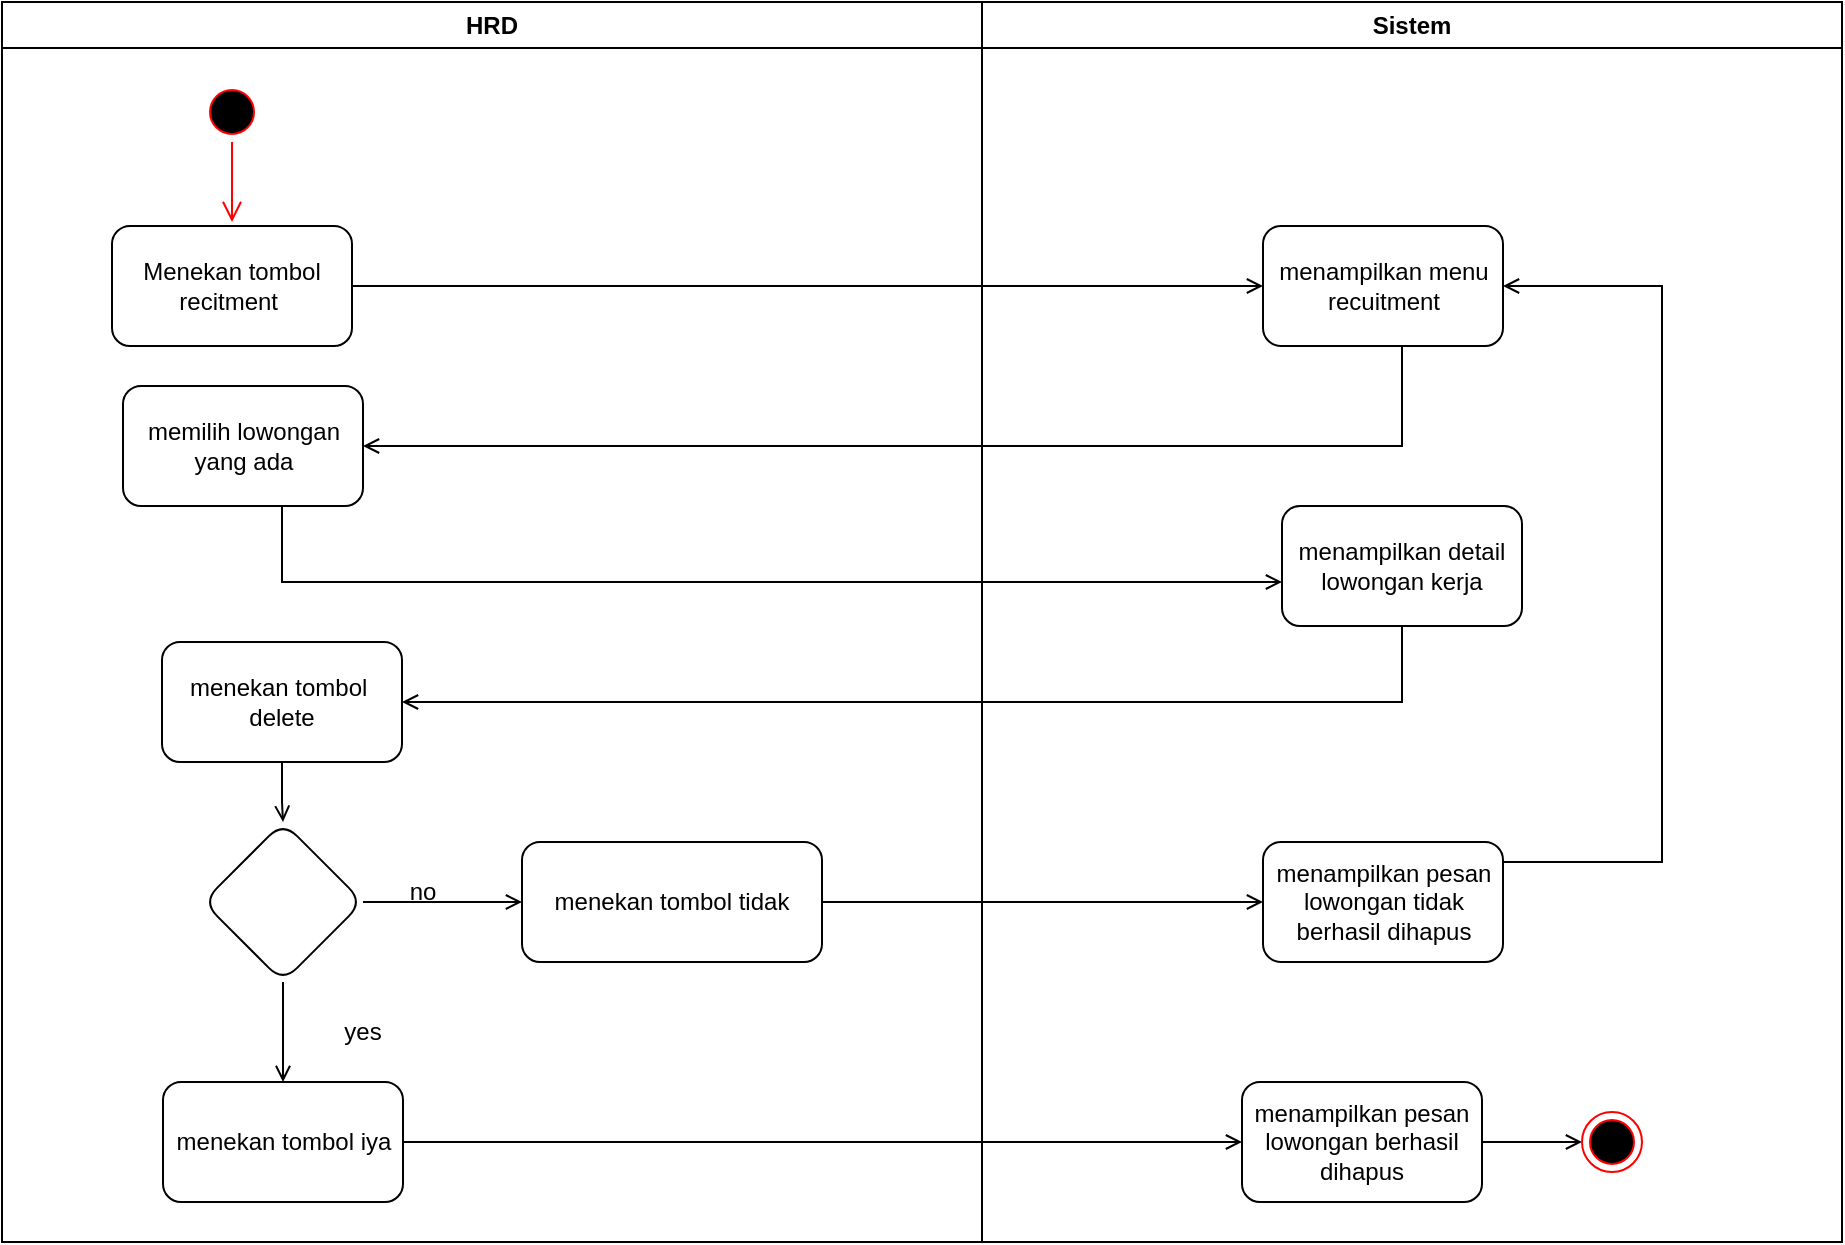<mxfile version="20.6.0" type="github">
  <diagram name="Page-1" id="e7e014a7-5840-1c2e-5031-d8a46d1fe8dd">
    <mxGraphModel dx="1938" dy="1566" grid="1" gridSize="10" guides="1" tooltips="1" connect="1" arrows="1" fold="1" page="1" pageScale="1" pageWidth="1169" pageHeight="826" background="none" math="0" shadow="0">
      <root>
        <mxCell id="0" />
        <mxCell id="1" parent="0" />
        <mxCell id="SPDB-RYZYYu29DdNVvm_-6" value="HRD" style="swimlane;whiteSpace=wrap;startSize=23;" parent="1" vertex="1">
          <mxGeometry x="-1120" y="120" width="490" height="620" as="geometry" />
        </mxCell>
        <mxCell id="SPDB-RYZYYu29DdNVvm_-7" value="" style="ellipse;shape=startState;fillColor=#000000;strokeColor=#ff0000;" parent="SPDB-RYZYYu29DdNVvm_-6" vertex="1">
          <mxGeometry x="100" y="40" width="30" height="30" as="geometry" />
        </mxCell>
        <mxCell id="SPDB-RYZYYu29DdNVvm_-8" value="" style="edgeStyle=elbowEdgeStyle;elbow=horizontal;verticalAlign=bottom;endArrow=open;endSize=8;strokeColor=#FF0000;endFill=1;rounded=0" parent="SPDB-RYZYYu29DdNVvm_-6" source="SPDB-RYZYYu29DdNVvm_-7" edge="1">
          <mxGeometry x="100" y="40" as="geometry">
            <mxPoint x="115.167" y="110" as="targetPoint" />
          </mxGeometry>
        </mxCell>
        <mxCell id="SPDB-RYZYYu29DdNVvm_-9" value="Menekan tombol recitment&amp;nbsp;" style="rounded=1;whiteSpace=wrap;html=1;" parent="SPDB-RYZYYu29DdNVvm_-6" vertex="1">
          <mxGeometry x="55" y="112" width="120" height="60" as="geometry" />
        </mxCell>
        <mxCell id="SPDB-RYZYYu29DdNVvm_-10" value="memilih lowongan yang ada" style="whiteSpace=wrap;html=1;fillColor=rgb(255, 255, 255);strokeColor=rgb(0, 0, 0);fontColor=rgb(0, 0, 0);rounded=1;" parent="SPDB-RYZYYu29DdNVvm_-6" vertex="1">
          <mxGeometry x="60.5" y="192" width="120" height="60" as="geometry" />
        </mxCell>
        <mxCell id="SPDB-RYZYYu29DdNVvm_-11" value="" style="edgeStyle=orthogonalEdgeStyle;rounded=0;orthogonalLoop=1;jettySize=auto;html=1;entryX=0.5;entryY=0;entryDx=0;entryDy=0;endArrow=open;endFill=0;" parent="SPDB-RYZYYu29DdNVvm_-6" source="SPDB-RYZYYu29DdNVvm_-12" target="SPDB-RYZYYu29DdNVvm_-15" edge="1">
          <mxGeometry relative="1" as="geometry">
            <mxPoint x="140" y="400" as="targetPoint" />
          </mxGeometry>
        </mxCell>
        <mxCell id="SPDB-RYZYYu29DdNVvm_-12" value="menekan tombol&amp;nbsp; delete" style="whiteSpace=wrap;html=1;fillColor=rgb(255, 255, 255);strokeColor=rgb(0, 0, 0);fontColor=rgb(0, 0, 0);rounded=1;" parent="SPDB-RYZYYu29DdNVvm_-6" vertex="1">
          <mxGeometry x="80" y="320" width="120" height="60" as="geometry" />
        </mxCell>
        <mxCell id="SPDB-RYZYYu29DdNVvm_-13" value="" style="edgeStyle=orthogonalEdgeStyle;rounded=0;orthogonalLoop=1;jettySize=auto;html=1;endArrow=open;endFill=0;" parent="SPDB-RYZYYu29DdNVvm_-6" source="SPDB-RYZYYu29DdNVvm_-15" target="SPDB-RYZYYu29DdNVvm_-16" edge="1">
          <mxGeometry relative="1" as="geometry" />
        </mxCell>
        <mxCell id="SPDB-RYZYYu29DdNVvm_-14" value="" style="edgeStyle=orthogonalEdgeStyle;rounded=0;orthogonalLoop=1;jettySize=auto;html=1;endArrow=open;endFill=0;" parent="SPDB-RYZYYu29DdNVvm_-6" source="SPDB-RYZYYu29DdNVvm_-15" target="SPDB-RYZYYu29DdNVvm_-17" edge="1">
          <mxGeometry relative="1" as="geometry" />
        </mxCell>
        <mxCell id="SPDB-RYZYYu29DdNVvm_-15" value="" style="rhombus;whiteSpace=wrap;html=1;fillColor=rgb(255, 255, 255);strokeColor=rgb(0, 0, 0);fontColor=rgb(0, 0, 0);rounded=1;" parent="SPDB-RYZYYu29DdNVvm_-6" vertex="1">
          <mxGeometry x="100.5" y="410" width="80" height="80" as="geometry" />
        </mxCell>
        <mxCell id="SPDB-RYZYYu29DdNVvm_-16" value="menekan tombol iya" style="whiteSpace=wrap;html=1;fillColor=rgb(255, 255, 255);strokeColor=rgb(0, 0, 0);fontColor=rgb(0, 0, 0);rounded=1;" parent="SPDB-RYZYYu29DdNVvm_-6" vertex="1">
          <mxGeometry x="80.5" y="540" width="120" height="60" as="geometry" />
        </mxCell>
        <mxCell id="SPDB-RYZYYu29DdNVvm_-17" value="menekan tombol tidak" style="whiteSpace=wrap;html=1;fillColor=rgb(255, 255, 255);strokeColor=rgb(0, 0, 0);fontColor=rgb(0, 0, 0);rounded=1;" parent="SPDB-RYZYYu29DdNVvm_-6" vertex="1">
          <mxGeometry x="260" y="420" width="150" height="60" as="geometry" />
        </mxCell>
        <mxCell id="SPDB-RYZYYu29DdNVvm_-18" value="yes" style="text;html=1;align=center;verticalAlign=middle;resizable=0;points=[];autosize=1;strokeColor=none;fillColor=none;" parent="SPDB-RYZYYu29DdNVvm_-6" vertex="1">
          <mxGeometry x="160" y="500" width="40" height="30" as="geometry" />
        </mxCell>
        <mxCell id="SPDB-RYZYYu29DdNVvm_-19" value="no" style="text;html=1;align=center;verticalAlign=middle;resizable=0;points=[];autosize=1;strokeColor=none;fillColor=none;" parent="SPDB-RYZYYu29DdNVvm_-6" vertex="1">
          <mxGeometry x="190" y="430" width="40" height="30" as="geometry" />
        </mxCell>
        <mxCell id="SPDB-RYZYYu29DdNVvm_-20" value="Sistem" style="swimlane;whiteSpace=wrap" parent="1" vertex="1">
          <mxGeometry x="-630" y="120" width="430" height="620" as="geometry" />
        </mxCell>
        <mxCell id="SPDB-RYZYYu29DdNVvm_-21" value="menampilkan menu recuitment" style="whiteSpace=wrap;html=1;fillColor=rgb(255, 255, 255);strokeColor=rgb(0, 0, 0);fontColor=rgb(0, 0, 0);rounded=1;" parent="SPDB-RYZYYu29DdNVvm_-20" vertex="1">
          <mxGeometry x="140.5" y="112" width="120" height="60" as="geometry" />
        </mxCell>
        <mxCell id="SPDB-RYZYYu29DdNVvm_-22" value="menampilkan detail lowongan kerja" style="whiteSpace=wrap;html=1;fillColor=rgb(255, 255, 255);strokeColor=rgb(0, 0, 0);fontColor=rgb(0, 0, 0);rounded=1;" parent="SPDB-RYZYYu29DdNVvm_-20" vertex="1">
          <mxGeometry x="150" y="252" width="120" height="60" as="geometry" />
        </mxCell>
        <mxCell id="SPDB-RYZYYu29DdNVvm_-23" value="" style="edgeStyle=orthogonalEdgeStyle;rounded=0;orthogonalLoop=1;jettySize=auto;html=1;endArrow=open;endFill=0;" parent="SPDB-RYZYYu29DdNVvm_-20" source="SPDB-RYZYYu29DdNVvm_-24" target="SPDB-RYZYYu29DdNVvm_-25" edge="1">
          <mxGeometry relative="1" as="geometry" />
        </mxCell>
        <mxCell id="SPDB-RYZYYu29DdNVvm_-24" value="menampilkan pesan lowongan berhasil dihapus" style="whiteSpace=wrap;html=1;fillColor=rgb(255, 255, 255);strokeColor=rgb(0, 0, 0);fontColor=rgb(0, 0, 0);rounded=1;" parent="SPDB-RYZYYu29DdNVvm_-20" vertex="1">
          <mxGeometry x="130" y="540" width="120" height="60" as="geometry" />
        </mxCell>
        <mxCell id="SPDB-RYZYYu29DdNVvm_-25" value="" style="ellipse;html=1;shape=endState;fillColor=#000000;strokeColor=#ff0000;" parent="SPDB-RYZYYu29DdNVvm_-20" vertex="1">
          <mxGeometry x="300" y="555" width="30" height="30" as="geometry" />
        </mxCell>
        <mxCell id="SPDB-RYZYYu29DdNVvm_-26" style="edgeStyle=orthogonalEdgeStyle;rounded=0;orthogonalLoop=1;jettySize=auto;html=1;entryX=1;entryY=0.5;entryDx=0;entryDy=0;endArrow=open;endFill=0;" parent="SPDB-RYZYYu29DdNVvm_-20" source="SPDB-RYZYYu29DdNVvm_-27" target="SPDB-RYZYYu29DdNVvm_-21" edge="1">
          <mxGeometry relative="1" as="geometry">
            <Array as="points">
              <mxPoint x="340" y="430" />
              <mxPoint x="340" y="142" />
            </Array>
          </mxGeometry>
        </mxCell>
        <mxCell id="SPDB-RYZYYu29DdNVvm_-27" value="menampilkan pesan lowongan tidak berhasil dihapus" style="whiteSpace=wrap;html=1;fillColor=rgb(255, 255, 255);strokeColor=rgb(0, 0, 0);fontColor=rgb(0, 0, 0);rounded=1;" parent="SPDB-RYZYYu29DdNVvm_-20" vertex="1">
          <mxGeometry x="140.5" y="420" width="120" height="60" as="geometry" />
        </mxCell>
        <mxCell id="SPDB-RYZYYu29DdNVvm_-28" value="" style="edgeStyle=orthogonalEdgeStyle;rounded=0;orthogonalLoop=1;jettySize=auto;html=1;endArrow=open;endFill=0;" parent="1" source="SPDB-RYZYYu29DdNVvm_-9" target="SPDB-RYZYYu29DdNVvm_-21" edge="1">
          <mxGeometry relative="1" as="geometry" />
        </mxCell>
        <mxCell id="SPDB-RYZYYu29DdNVvm_-29" value="" style="edgeStyle=orthogonalEdgeStyle;rounded=0;orthogonalLoop=1;jettySize=auto;html=1;endArrow=open;endFill=0;" parent="1" source="SPDB-RYZYYu29DdNVvm_-21" target="SPDB-RYZYYu29DdNVvm_-10" edge="1">
          <mxGeometry relative="1" as="geometry">
            <Array as="points">
              <mxPoint x="-420" y="342" />
            </Array>
          </mxGeometry>
        </mxCell>
        <mxCell id="SPDB-RYZYYu29DdNVvm_-30" value="" style="edgeStyle=orthogonalEdgeStyle;rounded=0;orthogonalLoop=1;jettySize=auto;html=1;endArrow=open;endFill=0;" parent="1" source="SPDB-RYZYYu29DdNVvm_-10" target="SPDB-RYZYYu29DdNVvm_-22" edge="1">
          <mxGeometry relative="1" as="geometry">
            <Array as="points">
              <mxPoint x="-980" y="410" />
            </Array>
          </mxGeometry>
        </mxCell>
        <mxCell id="SPDB-RYZYYu29DdNVvm_-31" value="" style="edgeStyle=orthogonalEdgeStyle;rounded=0;orthogonalLoop=1;jettySize=auto;html=1;endArrow=open;endFill=0;" parent="1" source="SPDB-RYZYYu29DdNVvm_-22" target="SPDB-RYZYYu29DdNVvm_-12" edge="1">
          <mxGeometry relative="1" as="geometry">
            <Array as="points">
              <mxPoint x="-420" y="470" />
            </Array>
          </mxGeometry>
        </mxCell>
        <mxCell id="SPDB-RYZYYu29DdNVvm_-32" value="" style="edgeStyle=orthogonalEdgeStyle;rounded=0;orthogonalLoop=1;jettySize=auto;html=1;exitX=1;exitY=0.5;exitDx=0;exitDy=0;endArrow=open;endFill=0;" parent="1" source="SPDB-RYZYYu29DdNVvm_-16" target="SPDB-RYZYYu29DdNVvm_-24" edge="1">
          <mxGeometry relative="1" as="geometry">
            <mxPoint x="-700" y="550.091" as="sourcePoint" />
          </mxGeometry>
        </mxCell>
        <mxCell id="SPDB-RYZYYu29DdNVvm_-33" style="edgeStyle=orthogonalEdgeStyle;rounded=0;orthogonalLoop=1;jettySize=auto;html=1;endArrow=open;endFill=0;" parent="1" source="SPDB-RYZYYu29DdNVvm_-17" target="SPDB-RYZYYu29DdNVvm_-27" edge="1">
          <mxGeometry relative="1" as="geometry" />
        </mxCell>
      </root>
    </mxGraphModel>
  </diagram>
</mxfile>
